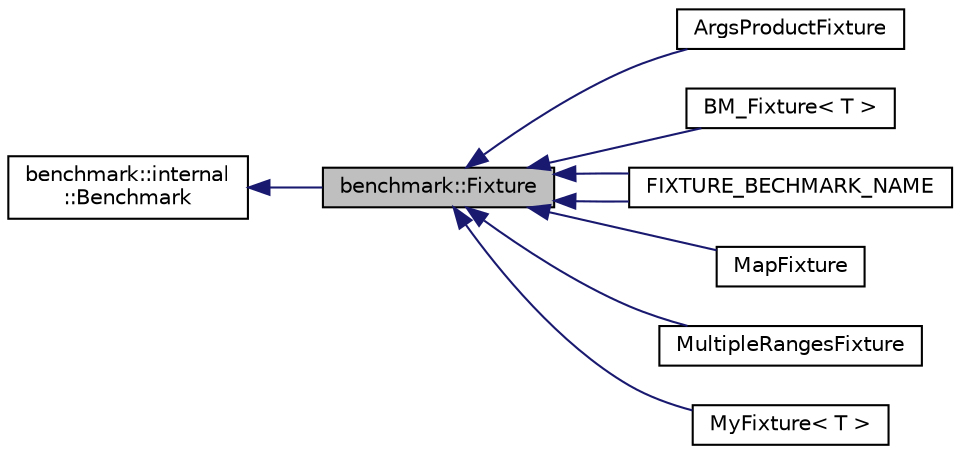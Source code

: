 digraph "benchmark::Fixture"
{
 // LATEX_PDF_SIZE
  edge [fontname="Helvetica",fontsize="10",labelfontname="Helvetica",labelfontsize="10"];
  node [fontname="Helvetica",fontsize="10",shape=record];
  rankdir="LR";
  Node1 [label="benchmark::Fixture",height=0.2,width=0.4,color="black", fillcolor="grey75", style="filled", fontcolor="black",tooltip=" "];
  Node2 -> Node1 [dir="back",color="midnightblue",fontsize="10",style="solid",fontname="Helvetica"];
  Node2 [label="benchmark::internal\l::Benchmark",height=0.2,width=0.4,color="black", fillcolor="white", style="filled",URL="$classbenchmark_1_1internal_1_1Benchmark.html",tooltip=" "];
  Node1 -> Node3 [dir="back",color="midnightblue",fontsize="10",style="solid",fontname="Helvetica"];
  Node3 [label="ArgsProductFixture",height=0.2,width=0.4,color="black", fillcolor="white", style="filled",URL="$classArgsProductFixture.html",tooltip=" "];
  Node1 -> Node4 [dir="back",color="midnightblue",fontsize="10",style="solid",fontname="Helvetica"];
  Node4 [label="BM_Fixture\< T \>",height=0.2,width=0.4,color="black", fillcolor="white", style="filled",URL="$structBM__Fixture.html",tooltip=" "];
  Node1 -> Node5 [dir="back",color="midnightblue",fontsize="10",style="solid",fontname="Helvetica"];
  Node5 [label="FIXTURE_BECHMARK_NAME",height=0.2,width=0.4,color="black", fillcolor="white", style="filled",URL="$classFIXTURE__BECHMARK__NAME.html",tooltip=" "];
  Node1 -> Node5 [dir="back",color="midnightblue",fontsize="10",style="solid",fontname="Helvetica"];
  Node1 -> Node6 [dir="back",color="midnightblue",fontsize="10",style="solid",fontname="Helvetica"];
  Node6 [label="MapFixture",height=0.2,width=0.4,color="black", fillcolor="white", style="filled",URL="$classMapFixture.html",tooltip=" "];
  Node1 -> Node7 [dir="back",color="midnightblue",fontsize="10",style="solid",fontname="Helvetica"];
  Node7 [label="MultipleRangesFixture",height=0.2,width=0.4,color="black", fillcolor="white", style="filled",URL="$classMultipleRangesFixture.html",tooltip=" "];
  Node1 -> Node8 [dir="back",color="midnightblue",fontsize="10",style="solid",fontname="Helvetica"];
  Node8 [label="MyFixture\< T \>",height=0.2,width=0.4,color="black", fillcolor="white", style="filled",URL="$classMyFixture.html",tooltip=" "];
}
